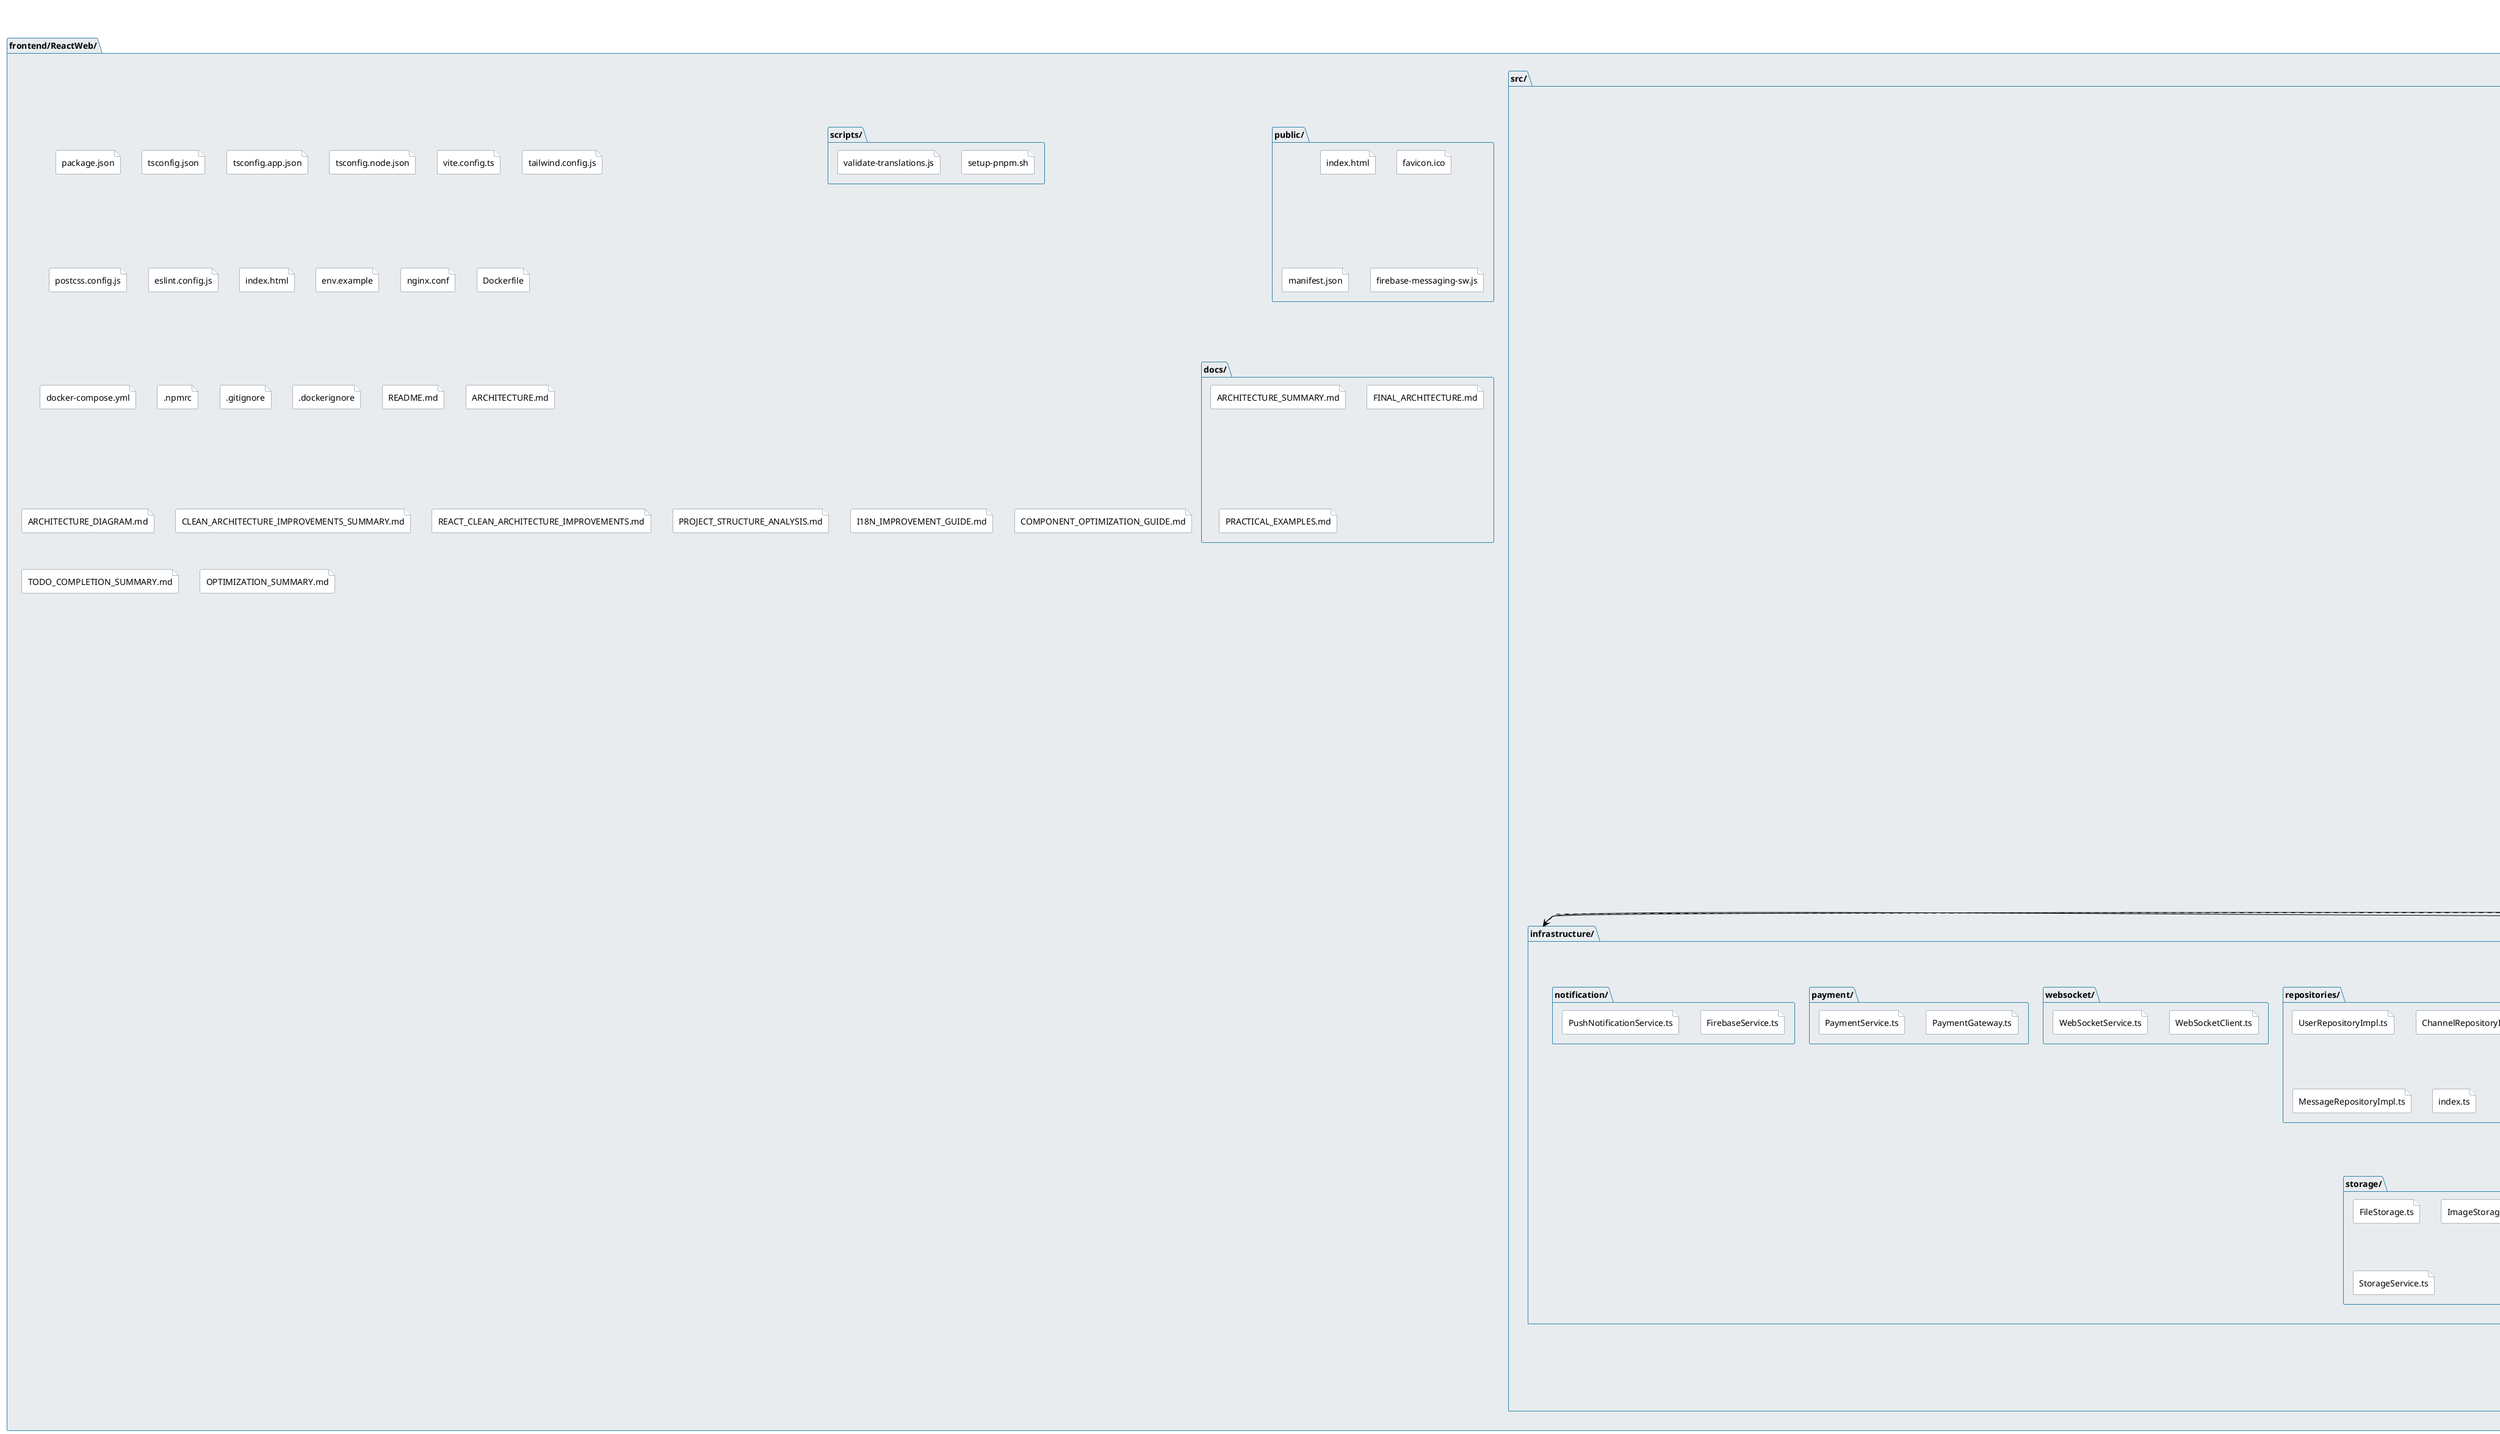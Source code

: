@startuml ReactWeb Project Structure
!theme plain
skinparam backgroundColor #FFFFFF
skinparam packageBackgroundColor #E9ECEF
skinparam packageBorderColor #2E86AB
skinparam componentBackgroundColor #F8F9FA
skinparam componentBorderColor #6C757D
skinparam fileBackgroundColor #FFFFFF
skinparam fileBorderColor #ADB5BD
skinparam noteBackgroundColor #FFF3CD
skinparam noteBorderColor #FFC107

title ReactWeb 프로젝트 - 전체 파일 구조

package "frontend/ReactWeb/" as Root {
  package "src/" as Src {
    package "app/" as App {
      file "App.tsx" as AppTSX
      file "di/" as AppDI {
        file "index.ts" as AppDIIndex
        file "i18n.ts" as AppDII18n
        file "languageUtils.ts" as AppDILangUtils
      }
    }
    
    package "main.tsx" as MainTSX
    package "index.css" as IndexCSS
    package "vite-env.d.ts" as ViteEnv
    
    package "domain/" as Domain {
      package "entities/" as Entities {
        file "User.ts" as UserEntity
        file "Channel.ts" as ChannelEntity
        file "Message.ts" as MessageEntity
        file "index.ts" as EntitiesIndex
        file "README.md" as EntitiesReadme
      }
      
      package "value-objects/" as ValueObjects {
        file "Email.ts" as EmailVO
        file "UserId.ts" as UserIdVO
        file "ChannelId.ts" as ChannelIdVO
        file "MessageId.ts" as MessageIdVO
        file "index.ts" as ValueObjectsIndex
      }
      
      package "repositories/" as RepoInterfaces {
        file "IUserRepository.ts" as IUserRepo
        file "IChannelRepository.ts" as IChannelRepo
        file "IMessageRepository.ts" as IMessageRepo
        file "index.ts" as RepoInterfacesIndex
      }
      
      package "services/" as DomainServices {
        file "UserDomainService.ts" as UserDomainService
        file "ChannelDomainService.ts" as ChannelDomainService
      }
      
      package "errors/" as DomainErrors {
        file "DomainError.ts" as DomainError
        file "UserNotFoundError.ts" as UserNotFoundError
        file "ChannelNotFoundError.ts" as ChannelNotFoundError
      }
      
      package "types/" as DomainTypes {
        file "UserStatus.ts" as UserStatus
        file "MessageType.ts" as MessageType
        file "ChannelType.ts" as ChannelType
      }
      
      package "events/" as DomainEvents {
        file "UserEvents.ts" as UserEvents
        file "ChannelEvents.ts" as ChannelEvents
        file "MessageEvents.ts" as MessageEvents
      }
      
      package "dto/" as DomainDTOs {
        file "UserDTO.ts" as UserDTO
        file "ChannelDTO.ts" as ChannelDTO
        file "MessageDTO.ts" as MessageDTO
      }
      
      file "ENTITIES_DTO_SEPARATION.md" as DomainReadme
    }
    
    package "application/" as Application {
      package "usecases/" as UseCases {
        file "UserUseCases.ts" as UserUseCases
        file "ChannelUseCases.ts" as ChannelUseCases
        file "MessageUseCases.ts" as MessageUseCases
        file "SearchUseCase.ts" as SearchUseCase
        file "PaymentUseCase.ts" as PaymentUseCase
        file "NotificationUseCase.ts" as NotificationUseCase
        file "AnalyticsUseCase.ts" as AnalyticsUseCase
        file "SystemManagementUseCase.ts" as SystemManagementUseCase
        file "AuthenticateUserUseCase.ts" as AuthUseCase
        file "RegisterUserUseCase.ts" as RegisterUseCase
        file "CreateChannelUseCase.ts" as CreateChannelUseCase
        file "SendMessageUseCase.ts" as SendMessageUseCase
        file "UploadFileUseCase.ts" as UploadFileUseCase
        file "UseCaseFactory.ts" as UseCaseFactory
        file "index.ts" as UseCasesIndex
        file "README.md" as UseCasesReadme
        file "README_DI_REFACTORING.md" as UseCasesDIReadme
        
        package "interfaces/" as UseCaseInterfaces {
          file "IUseCase.ts" as IUseCase
          file "IUseCaseFactory.ts" as IUseCaseFactory
        }
      }
      
      package "controllers/" as Controllers {
        file "UserController.ts" as UserController
        file "ChannelController.ts" as ChannelController
        file "MessageController.ts" as MessageController
        file "AuthController.ts" as AuthController
        file "ControllerFactory.ts" as ControllerFactory
      }
      
      package "services/" as AppServices {
        file "AuthService.ts" as AuthService
        file "NotificationService.ts" as NotificationService
        file "FileUploadService.ts" as FileUploadService
      }
      
      package "dto/" as AppDTOs {
        file "UserDTO.ts" as AppUserDTO
        file "ChannelDTO.ts" as AppChannelDTO
        file "MessageDTO.ts" as AppMessageDTO
      }
      
      file "USECASE_DTO_SEPARATION.md" as AppReadme
    }
    
    package "infrastructure/" as Infrastructure {
      package "api/" as API {
        file "ApiClient.ts" as ApiClient
        file "endpoints.ts" as Endpoints
        file "index.ts" as APIIndex
        file "FileUploadService.ts" as FileUploadInfra
        
        package "services/" as APIServices {
          file "UserApiService.ts" as UserApiService
          file "ChannelApiService.ts" as ChannelApiService
          file "MessageApiService.ts" as MessageApiService
        }
      }
      
      package "repositories/" as RepoImpls {
        file "UserRepositoryImpl.ts" as UserRepoImpl
        file "ChannelRepositoryImpl.ts" as ChannelRepoImpl
        file "MessageRepositoryImpl.ts" as MessageRepoImpl
        file "index.ts" as RepoImplsIndex
      }
      
      package "websocket/" as WebSocket {
        file "WebSocketClient.ts" as WebSocketClient
        file "WebSocketService.ts" as WebSocketService
      }
      
      package "cache/" as Cache {
        file "RedisCache.ts" as RedisCache
        file "LocalStorage.ts" as LocalStorage
        file "CacheService.ts" as CacheService
      }
      
      package "storage/" as Storage {
        file "FileStorage.ts" as FileStorage
        file "ImageStorage.ts" as ImageStorage
        file "StorageService.ts" as StorageService
      }
      
      package "payment/" as Payment {
        file "PaymentGateway.ts" as PaymentGateway
        file "PaymentService.ts" as PaymentService
      }
      
      package "notification/" as Notification {
        file "FirebaseService.ts" as FirebaseService
        file "PushNotificationService.ts" as PushNotificationService
      }
    }
    
    package "presentation/" as Presentation {
      package "components/" as Components {
        file "LazyLoader.tsx" as LazyLoader
        file "index.ts" as ComponentsIndex
        file "README.md" as ComponentsReadme
        
        package "common/" as CommonComponents {
          file "AccessibilityProvider.tsx" as AccessibilityProvider
          file "ToastProvider.tsx" as ToastProvider
          file "Button.tsx" as Button
          file "Input.tsx" as Input
          file "Modal.tsx" as Modal
        }
        
        package "layout/" as LayoutComponents {
          file "Header.tsx" as Header
          file "Sidebar.tsx" as Sidebar
          file "Footer.tsx" as Footer
          file "Layout.tsx" as Layout
        }
        
        package "specific/" as SpecificComponents {
          file "ChatComponent.tsx" as ChatComponent
          file "ChannelComponent.tsx" as ChannelComponent
          file "UserComponent.tsx" as UserComponent
          file "SearchComponent.tsx" as SearchComponent
          file "PaymentComponent.tsx" as PaymentComponent
        }
        
        package "providers/" as ComponentProviders {
          file "ToastProvider.tsx" as ComponentToastProvider
          file "ThemeProvider.tsx" as ComponentThemeProvider
        }
        
        package "optimized/" as OptimizedComponents {
          file "OptimizedChat.tsx" as OptimizedChat
          file "OptimizedChannel.tsx" as OptimizedChannel
        }
        
        package "debug/" as DebugComponents {
          file "DebugPanel.tsx" as DebugPanel
          file "StateViewer.tsx" as StateViewer
        }
      }
      
      package "pages/" as Pages {
        file "AuthPage.tsx" as AuthPage
        file "ChatPage.tsx" as ChatPage
        file "ChannelPage.tsx" as ChannelPage
        file "UserPage.tsx" as UserPage
        file "index.ts" as PagesIndex
      }
      
      package "hooks/" as Hooks {
        file "useAuth.ts" as useAuth
        file "useUser.ts" as useUser
        file "useChannel.ts" as useChannel
        file "useMessage.ts" as useMessage
        file "useWebSocket.ts" as useWebSocket
        file "useLocalStorage.ts" as useLocalStorage
      }
      
      package "routes/" as Routes {
        file "AppRoutes.tsx" as AppRoutes
        file "RouteGuards.tsx" as RouteGuards
        file "ProtectedRoute.tsx" as ProtectedRoute
      }
      
      package "boundaries/" as Boundaries {
        file "ErrorBoundary.tsx" as ErrorBoundary
        file "LoadingBoundary.tsx" as LoadingBoundary
      }
      
      package "guards/" as Guards {
        file "AuthGuard.tsx" as AuthGuard
        file "RoleGuard.tsx" as RoleGuard
      }
      
      file "index.ts" as PresentationIndex
    }
    
    package "contexts/" as Contexts {
      file "AuthContext.tsx" as AuthContext
      file "UserContext.tsx" as UserContext
      file "ThemeContext.tsx" as ThemeContext
      file "UseCaseContext.tsx" as UseCaseContext
      file "ControllerProvider.tsx" as ControllerProvider
      file "QueryProvider.tsx" as QueryProvider
      file "index.ts" as ContextsIndex
    }
    
    package "stores/" as Stores {
      file "authStore.ts" as AuthStore
      file "userStore.ts" as UserStore
      file "channelStore.ts" as ChannelStore
      file "messageStore.ts" as MessageStore
      file "themeStore.ts" as ThemeStore
      file "uiStore.ts" as UIStore
      file "index.ts" as StoresIndex
      
      package "__tests__/" as StoreTests {
        file "authStore.test.ts" as AuthStoreTest
        file "userStore.test.ts" as UserStoreTest
      }
    }
    
    package "di/" as DI {
      file "container.ts" as Container
      file "UseCaseRegistry.ts" as UseCaseRegistry
      file "README.md" as DIReadme
    }
    
    package "shared/" as Shared {
      package "constants/" as Constants {
        file "API_ENDPOINTS.ts" as APIEndpoints
        file "APP_CONFIG.ts" as AppConfig
        file "THEME_CONFIG.ts" as ThemeConfig
      }
      
      package "types/" as SharedTypes {
        file "ApiResponse.ts" as ApiResponse
        file "AppState.ts" as AppState
        file "CommonTypes.ts" as CommonTypes
      }
      
      package "utils/" as Utils {
        file "dateUtils.ts" as DateUtils
        file "validationUtils.ts" as ValidationUtils
        file "formatUtils.ts" as FormatUtils
        file "storageUtils.ts" as StorageUtils
      }
      
      file "index.ts" as SharedIndex
    }
    
    file "CLEAN_ARCHITECTURE_STRUCTURE.md" as CleanArchReadme
  }
  
  package "public/" as Public {
    file "index.html" as IndexHTML
    file "favicon.ico" as Favicon
    file "manifest.json" as Manifest
    file "firebase-messaging-sw.js" as FirebaseSW
  }
  
  package "scripts/" as Scripts {
    file "setup-pnpm.sh" as SetupScript
    file "validate-translations.js" as ValidateTranslations
  }
  
  package "puml/" as Puml {
    file "architecture-diagram.puml" as ArchDiagram
    file "data-flow-sequence.puml" as DataFlowSeq
    file "project-structure.puml" as ProjectStructure
  }
  
  package "docs/" as Docs {
    file "ARCHITECTURE_SUMMARY.md" as ArchSummary
    file "FINAL_ARCHITECTURE.md" as FinalArch
    file "PRACTICAL_EXAMPLES.md" as PracticalExamples
  }
  
  ' Configuration files
  file "package.json" as PackageJson
  file "tsconfig.json" as TSConfig
  file "tsconfig.app.json" as TSConfigApp
  file "tsconfig.node.json" as TSConfigNode
  file "vite.config.ts" as ViteConfig
  file "tailwind.config.js" as TailwindConfig
  file "postcss.config.js" as PostCSSConfig
  file "eslint.config.js" as ESLintConfig
  file "index.html" as RootIndexHTML
  file "env.example" as EnvExample
  file "nginx.conf" as NginxConfig
  file "Dockerfile" as Dockerfile
  file "docker-compose.yml" as DockerCompose
  file ".npmrc" as Npmrc
  file ".gitignore" as Gitignore
  file ".dockerignore" as Dockerignore
  
  ' Documentation files
  file "README.md" as RootReadme
  file "ARCHITECTURE.md" as ArchitectureMD
  file "ARCHITECTURE_DIAGRAM.md" as ArchitectureDiagramMD
  file "CLEAN_ARCHITECTURE_IMPROVEMENTS_SUMMARY.md" as CleanArchSummary
  file "REACT_CLEAN_ARCHITECTURE_IMPROVEMENTS.md" as ReactCleanArch
  file "PROJECT_STRUCTURE_ANALYSIS.md" as ProjectStructureAnalysis
  file "I18N_IMPROVEMENT_GUIDE.md" as I18nGuide
  file "COMPONENT_OPTIMIZATION_GUIDE.md" as ComponentOptimization
  file "TODO_COMPLETION_SUMMARY.md" as TodoSummary
  file "OPTIMIZATION_SUMMARY.md" as OptimizationSummary
}

' 주요 관계 표시
MainTSX --> AppTSX
AppTSX --> Contexts
AppTSX --> Stores
AppTSX --> Presentation

Domain --> Application
Application --> Infrastructure
Presentation --> Application

Contexts --> Stores
Stores --> Application

DI --> Application
DI --> Infrastructure

' 아키텍처 계층 설명
note right of Domain
  **Domain Layer**
  - 비즈니스 엔티티
  - 값 객체
  - 리포지토리 인터페이스
  - 도메인 서비스
  - 도메인 에러
end note

note right of Application
  **Application Layer**
  - 유스케이스
  - 컨트롤러
  - 애플리케이션 서비스
  - DTO
end note

note right of Infrastructure
  **Infrastructure Layer**
  - API 클라이언트
  - 리포지토리 구현체
  - 외부 서비스
  - 캐시/스토리지
end note

note right of Presentation
  **Presentation Layer**
  - React 컴포넌트
  - 페이지
  - 커스텀 훅
  - 라우팅
end note

note bottom of Root
  **프로젝트 특징:**
  - 클린 아키텍처 적용
  - TypeScript 기반
  - Vite 빌드 도구
  - Tailwind CSS 스타일링
  - Zustand 상태 관리
  - 의존성 주입 패턴
  - 실시간 WebSocket 통신
  - Firebase 통합
  - 다국어 지원 (i18n)
  - 접근성 고려
end note

@enduml 